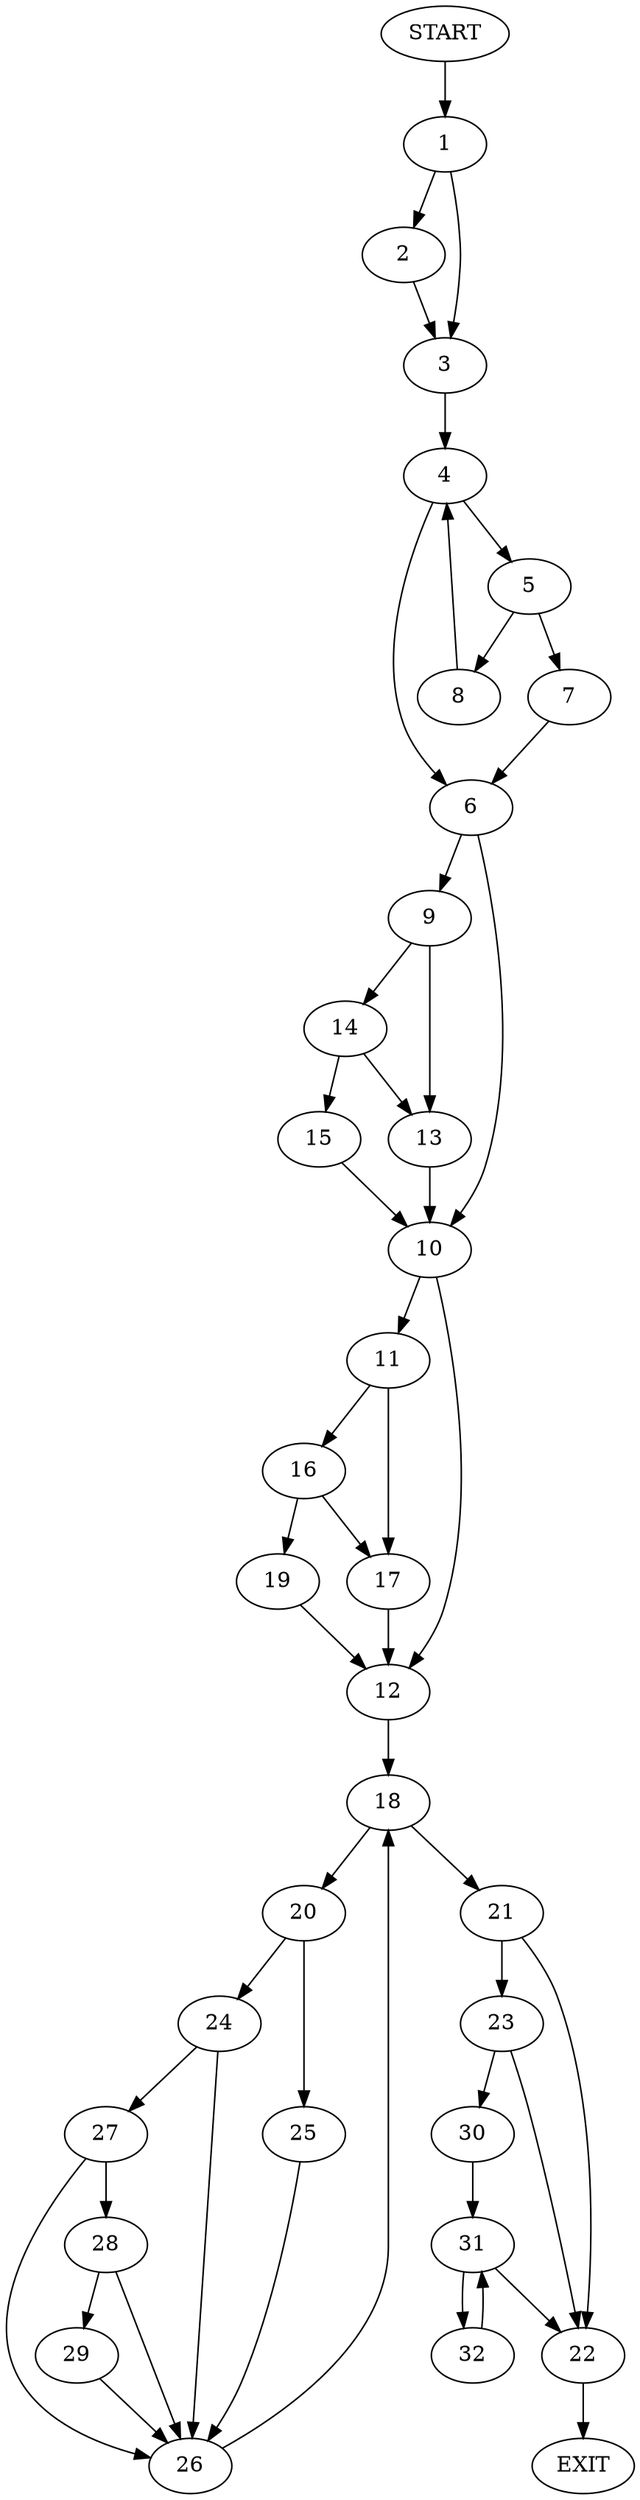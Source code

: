 digraph {
0 [label="START"]
33 [label="EXIT"]
0 -> 1
1 -> 2
1 -> 3
2 -> 3
3 -> 4
4 -> 5
4 -> 6
5 -> 7
5 -> 8
6 -> 9
6 -> 10
8 -> 4
7 -> 6
10 -> 11
10 -> 12
9 -> 13
9 -> 14
14 -> 15
14 -> 13
13 -> 10
15 -> 10
11 -> 16
11 -> 17
12 -> 18
16 -> 19
16 -> 17
17 -> 12
19 -> 12
18 -> 20
18 -> 21
21 -> 22
21 -> 23
20 -> 24
20 -> 25
25 -> 26
24 -> 27
24 -> 26
26 -> 18
27 -> 28
27 -> 26
28 -> 26
28 -> 29
29 -> 26
22 -> 33
23 -> 22
23 -> 30
30 -> 31
31 -> 32
31 -> 22
32 -> 31
}
